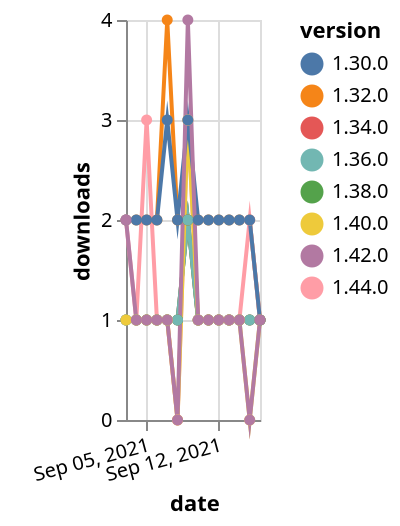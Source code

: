{"$schema": "https://vega.github.io/schema/vega-lite/v5.json", "description": "A simple bar chart with embedded data.", "data": {"values": [{"date": "2021-09-03", "total": 228, "delta": 1, "version": "1.34.0"}, {"date": "2021-09-04", "total": 229, "delta": 1, "version": "1.34.0"}, {"date": "2021-09-05", "total": 230, "delta": 1, "version": "1.34.0"}, {"date": "2021-09-06", "total": 231, "delta": 1, "version": "1.34.0"}, {"date": "2021-09-07", "total": 232, "delta": 1, "version": "1.34.0"}, {"date": "2021-09-08", "total": 233, "delta": 1, "version": "1.34.0"}, {"date": "2021-09-09", "total": 235, "delta": 2, "version": "1.34.0"}, {"date": "2021-09-10", "total": 236, "delta": 1, "version": "1.34.0"}, {"date": "2021-09-11", "total": 237, "delta": 1, "version": "1.34.0"}, {"date": "2021-09-12", "total": 238, "delta": 1, "version": "1.34.0"}, {"date": "2021-09-13", "total": 239, "delta": 1, "version": "1.34.0"}, {"date": "2021-09-14", "total": 240, "delta": 1, "version": "1.34.0"}, {"date": "2021-09-15", "total": 241, "delta": 1, "version": "1.34.0"}, {"date": "2021-09-16", "total": 242, "delta": 1, "version": "1.34.0"}, {"date": "2021-09-03", "total": 2417, "delta": 2, "version": "1.32.0"}, {"date": "2021-09-04", "total": 2419, "delta": 2, "version": "1.32.0"}, {"date": "2021-09-05", "total": 2421, "delta": 2, "version": "1.32.0"}, {"date": "2021-09-06", "total": 2423, "delta": 2, "version": "1.32.0"}, {"date": "2021-09-07", "total": 2427, "delta": 4, "version": "1.32.0"}, {"date": "2021-09-08", "total": 2429, "delta": 2, "version": "1.32.0"}, {"date": "2021-09-09", "total": 2431, "delta": 2, "version": "1.32.0"}, {"date": "2021-09-10", "total": 2433, "delta": 2, "version": "1.32.0"}, {"date": "2021-09-11", "total": 2435, "delta": 2, "version": "1.32.0"}, {"date": "2021-09-12", "total": 2437, "delta": 2, "version": "1.32.0"}, {"date": "2021-09-13", "total": 2439, "delta": 2, "version": "1.32.0"}, {"date": "2021-09-14", "total": 2441, "delta": 2, "version": "1.32.0"}, {"date": "2021-09-15", "total": 2443, "delta": 2, "version": "1.32.0"}, {"date": "2021-09-16", "total": 2444, "delta": 1, "version": "1.32.0"}, {"date": "2021-09-03", "total": 122, "delta": 2, "version": "1.44.0"}, {"date": "2021-09-04", "total": 123, "delta": 1, "version": "1.44.0"}, {"date": "2021-09-05", "total": 126, "delta": 3, "version": "1.44.0"}, {"date": "2021-09-06", "total": 127, "delta": 1, "version": "1.44.0"}, {"date": "2021-09-07", "total": 128, "delta": 1, "version": "1.44.0"}, {"date": "2021-09-08", "total": 128, "delta": 0, "version": "1.44.0"}, {"date": "2021-09-09", "total": 131, "delta": 3, "version": "1.44.0"}, {"date": "2021-09-10", "total": 132, "delta": 1, "version": "1.44.0"}, {"date": "2021-09-11", "total": 133, "delta": 1, "version": "1.44.0"}, {"date": "2021-09-12", "total": 134, "delta": 1, "version": "1.44.0"}, {"date": "2021-09-13", "total": 135, "delta": 1, "version": "1.44.0"}, {"date": "2021-09-14", "total": 136, "delta": 1, "version": "1.44.0"}, {"date": "2021-09-15", "total": 138, "delta": 2, "version": "1.44.0"}, {"date": "2021-09-16", "total": 139, "delta": 1, "version": "1.44.0"}, {"date": "2021-09-03", "total": 181, "delta": 1, "version": "1.38.0"}, {"date": "2021-09-04", "total": 182, "delta": 1, "version": "1.38.0"}, {"date": "2021-09-05", "total": 183, "delta": 1, "version": "1.38.0"}, {"date": "2021-09-06", "total": 184, "delta": 1, "version": "1.38.0"}, {"date": "2021-09-07", "total": 185, "delta": 1, "version": "1.38.0"}, {"date": "2021-09-08", "total": 186, "delta": 1, "version": "1.38.0"}, {"date": "2021-09-09", "total": 188, "delta": 2, "version": "1.38.0"}, {"date": "2021-09-10", "total": 189, "delta": 1, "version": "1.38.0"}, {"date": "2021-09-11", "total": 190, "delta": 1, "version": "1.38.0"}, {"date": "2021-09-12", "total": 191, "delta": 1, "version": "1.38.0"}, {"date": "2021-09-13", "total": 192, "delta": 1, "version": "1.38.0"}, {"date": "2021-09-14", "total": 193, "delta": 1, "version": "1.38.0"}, {"date": "2021-09-15", "total": 194, "delta": 1, "version": "1.38.0"}, {"date": "2021-09-16", "total": 195, "delta": 1, "version": "1.38.0"}, {"date": "2021-09-03", "total": 196, "delta": 1, "version": "1.36.0"}, {"date": "2021-09-04", "total": 197, "delta": 1, "version": "1.36.0"}, {"date": "2021-09-05", "total": 198, "delta": 1, "version": "1.36.0"}, {"date": "2021-09-06", "total": 199, "delta": 1, "version": "1.36.0"}, {"date": "2021-09-07", "total": 200, "delta": 1, "version": "1.36.0"}, {"date": "2021-09-08", "total": 201, "delta": 1, "version": "1.36.0"}, {"date": "2021-09-09", "total": 203, "delta": 2, "version": "1.36.0"}, {"date": "2021-09-10", "total": 204, "delta": 1, "version": "1.36.0"}, {"date": "2021-09-11", "total": 205, "delta": 1, "version": "1.36.0"}, {"date": "2021-09-12", "total": 206, "delta": 1, "version": "1.36.0"}, {"date": "2021-09-13", "total": 207, "delta": 1, "version": "1.36.0"}, {"date": "2021-09-14", "total": 208, "delta": 1, "version": "1.36.0"}, {"date": "2021-09-15", "total": 209, "delta": 1, "version": "1.36.0"}, {"date": "2021-09-16", "total": 210, "delta": 1, "version": "1.36.0"}, {"date": "2021-09-03", "total": 157, "delta": 1, "version": "1.40.0"}, {"date": "2021-09-04", "total": 158, "delta": 1, "version": "1.40.0"}, {"date": "2021-09-05", "total": 159, "delta": 1, "version": "1.40.0"}, {"date": "2021-09-06", "total": 160, "delta": 1, "version": "1.40.0"}, {"date": "2021-09-07", "total": 161, "delta": 1, "version": "1.40.0"}, {"date": "2021-09-08", "total": 161, "delta": 0, "version": "1.40.0"}, {"date": "2021-09-09", "total": 164, "delta": 3, "version": "1.40.0"}, {"date": "2021-09-10", "total": 165, "delta": 1, "version": "1.40.0"}, {"date": "2021-09-11", "total": 166, "delta": 1, "version": "1.40.0"}, {"date": "2021-09-12", "total": 167, "delta": 1, "version": "1.40.0"}, {"date": "2021-09-13", "total": 168, "delta": 1, "version": "1.40.0"}, {"date": "2021-09-14", "total": 169, "delta": 1, "version": "1.40.0"}, {"date": "2021-09-15", "total": 169, "delta": 0, "version": "1.40.0"}, {"date": "2021-09-16", "total": 170, "delta": 1, "version": "1.40.0"}, {"date": "2021-09-03", "total": 2322, "delta": 2, "version": "1.30.0"}, {"date": "2021-09-04", "total": 2324, "delta": 2, "version": "1.30.0"}, {"date": "2021-09-05", "total": 2326, "delta": 2, "version": "1.30.0"}, {"date": "2021-09-06", "total": 2328, "delta": 2, "version": "1.30.0"}, {"date": "2021-09-07", "total": 2331, "delta": 3, "version": "1.30.0"}, {"date": "2021-09-08", "total": 2333, "delta": 2, "version": "1.30.0"}, {"date": "2021-09-09", "total": 2336, "delta": 3, "version": "1.30.0"}, {"date": "2021-09-10", "total": 2338, "delta": 2, "version": "1.30.0"}, {"date": "2021-09-11", "total": 2340, "delta": 2, "version": "1.30.0"}, {"date": "2021-09-12", "total": 2342, "delta": 2, "version": "1.30.0"}, {"date": "2021-09-13", "total": 2344, "delta": 2, "version": "1.30.0"}, {"date": "2021-09-14", "total": 2346, "delta": 2, "version": "1.30.0"}, {"date": "2021-09-15", "total": 2348, "delta": 2, "version": "1.30.0"}, {"date": "2021-09-16", "total": 2349, "delta": 1, "version": "1.30.0"}, {"date": "2021-09-03", "total": 182, "delta": 2, "version": "1.42.0"}, {"date": "2021-09-04", "total": 183, "delta": 1, "version": "1.42.0"}, {"date": "2021-09-05", "total": 184, "delta": 1, "version": "1.42.0"}, {"date": "2021-09-06", "total": 185, "delta": 1, "version": "1.42.0"}, {"date": "2021-09-07", "total": 186, "delta": 1, "version": "1.42.0"}, {"date": "2021-09-08", "total": 186, "delta": 0, "version": "1.42.0"}, {"date": "2021-09-09", "total": 190, "delta": 4, "version": "1.42.0"}, {"date": "2021-09-10", "total": 191, "delta": 1, "version": "1.42.0"}, {"date": "2021-09-11", "total": 192, "delta": 1, "version": "1.42.0"}, {"date": "2021-09-12", "total": 193, "delta": 1, "version": "1.42.0"}, {"date": "2021-09-13", "total": 194, "delta": 1, "version": "1.42.0"}, {"date": "2021-09-14", "total": 195, "delta": 1, "version": "1.42.0"}, {"date": "2021-09-15", "total": 195, "delta": 0, "version": "1.42.0"}, {"date": "2021-09-16", "total": 196, "delta": 1, "version": "1.42.0"}]}, "width": "container", "mark": {"type": "line", "point": {"filled": true}}, "encoding": {"x": {"field": "date", "type": "temporal", "timeUnit": "yearmonthdate", "title": "date", "axis": {"labelAngle": -15}}, "y": {"field": "delta", "type": "quantitative", "title": "downloads"}, "color": {"field": "version", "type": "nominal"}, "tooltip": {"field": "delta"}}}